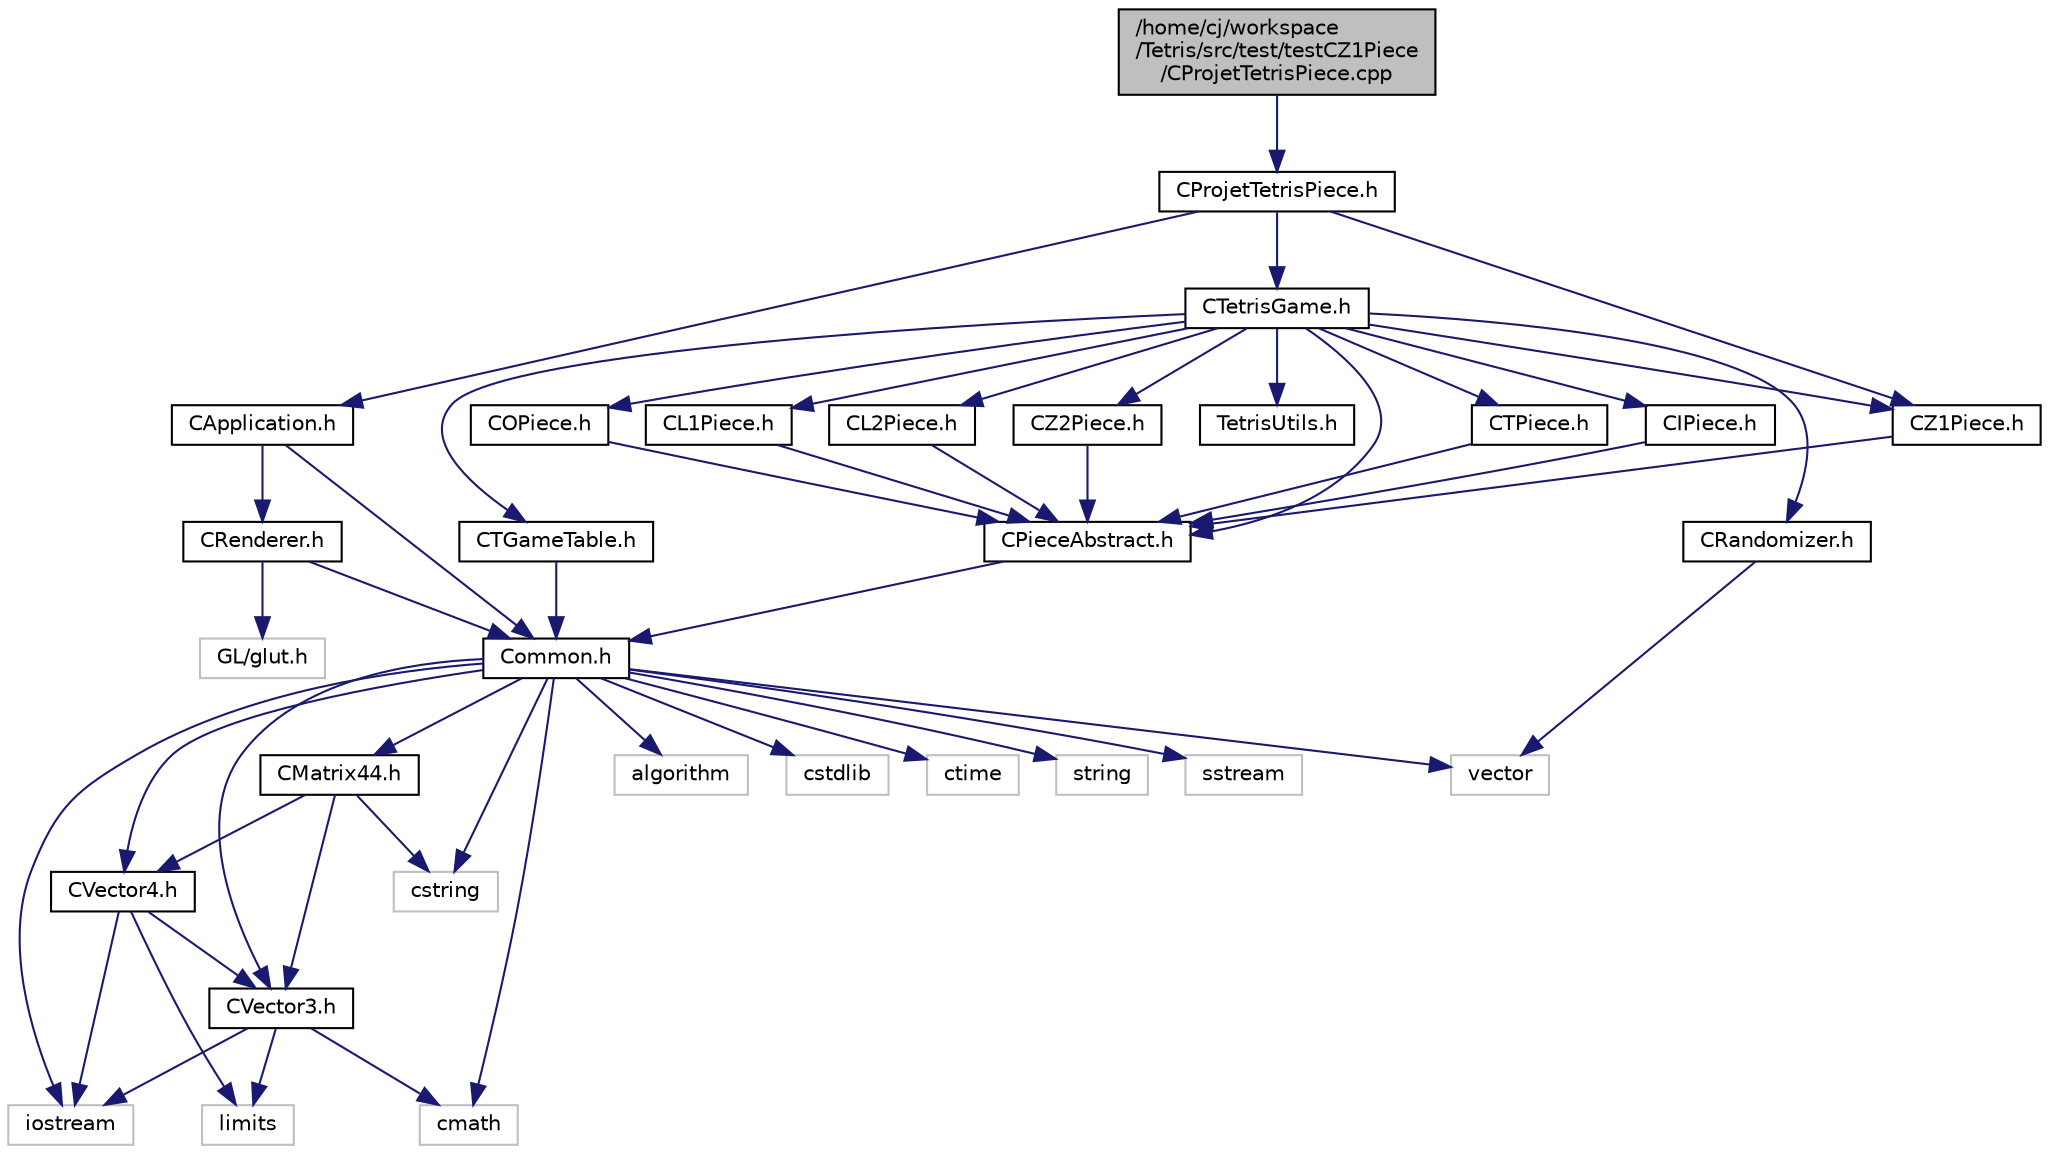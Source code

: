digraph "/home/cj/workspace/Tetris/src/test/testCZ1Piece/CProjetTetrisPiece.cpp"
{
  edge [fontname="Helvetica",fontsize="10",labelfontname="Helvetica",labelfontsize="10"];
  node [fontname="Helvetica",fontsize="10",shape=record];
  Node1 [label="/home/cj/workspace\l/Tetris/src/test/testCZ1Piece\l/CProjetTetrisPiece.cpp",height=0.2,width=0.4,color="black", fillcolor="grey75", style="filled" fontcolor="black"];
  Node1 -> Node2 [color="midnightblue",fontsize="10",style="solid"];
  Node2 [label="CProjetTetrisPiece.h",height=0.2,width=0.4,color="black", fillcolor="white", style="filled",URL="$test_c_z1_piece_2_c_projet_tetris_piece_8h.html"];
  Node2 -> Node3 [color="midnightblue",fontsize="10",style="solid"];
  Node3 [label="CApplication.h",height=0.2,width=0.4,color="black", fillcolor="white", style="filled",URL="$_c_application_8h.html"];
  Node3 -> Node4 [color="midnightblue",fontsize="10",style="solid"];
  Node4 [label="Common.h",height=0.2,width=0.4,color="black", fillcolor="white", style="filled",URL="$_common_8h.html"];
  Node4 -> Node5 [color="midnightblue",fontsize="10",style="solid"];
  Node5 [label="string",height=0.2,width=0.4,color="grey75", fillcolor="white", style="filled"];
  Node4 -> Node6 [color="midnightblue",fontsize="10",style="solid"];
  Node6 [label="sstream",height=0.2,width=0.4,color="grey75", fillcolor="white", style="filled"];
  Node4 -> Node7 [color="midnightblue",fontsize="10",style="solid"];
  Node7 [label="iostream",height=0.2,width=0.4,color="grey75", fillcolor="white", style="filled"];
  Node4 -> Node8 [color="midnightblue",fontsize="10",style="solid"];
  Node8 [label="algorithm",height=0.2,width=0.4,color="grey75", fillcolor="white", style="filled"];
  Node4 -> Node9 [color="midnightblue",fontsize="10",style="solid"];
  Node9 [label="vector",height=0.2,width=0.4,color="grey75", fillcolor="white", style="filled"];
  Node4 -> Node10 [color="midnightblue",fontsize="10",style="solid"];
  Node10 [label="cmath",height=0.2,width=0.4,color="grey75", fillcolor="white", style="filled"];
  Node4 -> Node11 [color="midnightblue",fontsize="10",style="solid"];
  Node11 [label="cstring",height=0.2,width=0.4,color="grey75", fillcolor="white", style="filled"];
  Node4 -> Node12 [color="midnightblue",fontsize="10",style="solid"];
  Node12 [label="cstdlib",height=0.2,width=0.4,color="grey75", fillcolor="white", style="filled"];
  Node4 -> Node13 [color="midnightblue",fontsize="10",style="solid"];
  Node13 [label="ctime",height=0.2,width=0.4,color="grey75", fillcolor="white", style="filled"];
  Node4 -> Node14 [color="midnightblue",fontsize="10",style="solid"];
  Node14 [label="CVector3.h",height=0.2,width=0.4,color="black", fillcolor="white", style="filled",URL="$_c_vector3_8h.html"];
  Node14 -> Node15 [color="midnightblue",fontsize="10",style="solid"];
  Node15 [label="limits",height=0.2,width=0.4,color="grey75", fillcolor="white", style="filled"];
  Node14 -> Node7 [color="midnightblue",fontsize="10",style="solid"];
  Node14 -> Node10 [color="midnightblue",fontsize="10",style="solid"];
  Node4 -> Node16 [color="midnightblue",fontsize="10",style="solid"];
  Node16 [label="CVector4.h",height=0.2,width=0.4,color="black", fillcolor="white", style="filled",URL="$_c_vector4_8h.html"];
  Node16 -> Node15 [color="midnightblue",fontsize="10",style="solid"];
  Node16 -> Node7 [color="midnightblue",fontsize="10",style="solid"];
  Node16 -> Node14 [color="midnightblue",fontsize="10",style="solid"];
  Node4 -> Node17 [color="midnightblue",fontsize="10",style="solid"];
  Node17 [label="CMatrix44.h",height=0.2,width=0.4,color="black", fillcolor="white", style="filled",URL="$_c_matrix44_8h.html"];
  Node17 -> Node14 [color="midnightblue",fontsize="10",style="solid"];
  Node17 -> Node16 [color="midnightblue",fontsize="10",style="solid"];
  Node17 -> Node11 [color="midnightblue",fontsize="10",style="solid"];
  Node3 -> Node18 [color="midnightblue",fontsize="10",style="solid"];
  Node18 [label="CRenderer.h",height=0.2,width=0.4,color="black", fillcolor="white", style="filled",URL="$_c_renderer_8h.html"];
  Node18 -> Node4 [color="midnightblue",fontsize="10",style="solid"];
  Node18 -> Node19 [color="midnightblue",fontsize="10",style="solid"];
  Node19 [label="GL/glut.h",height=0.2,width=0.4,color="grey75", fillcolor="white", style="filled"];
  Node2 -> Node20 [color="midnightblue",fontsize="10",style="solid"];
  Node20 [label="CTetrisGame.h",height=0.2,width=0.4,color="black", fillcolor="white", style="filled",URL="$_c_tetris_game_8h.html"];
  Node20 -> Node21 [color="midnightblue",fontsize="10",style="solid"];
  Node21 [label="CPieceAbstract.h",height=0.2,width=0.4,color="black", fillcolor="white", style="filled",URL="$_c_piece_abstract_8h.html"];
  Node21 -> Node4 [color="midnightblue",fontsize="10",style="solid"];
  Node20 -> Node22 [color="midnightblue",fontsize="10",style="solid"];
  Node22 [label="CIPiece.h",height=0.2,width=0.4,color="black", fillcolor="white", style="filled",URL="$_c_i_piece_8h.html"];
  Node22 -> Node21 [color="midnightblue",fontsize="10",style="solid"];
  Node20 -> Node23 [color="midnightblue",fontsize="10",style="solid"];
  Node23 [label="CTPiece.h",height=0.2,width=0.4,color="black", fillcolor="white", style="filled",URL="$_c_t_piece_8h.html"];
  Node23 -> Node21 [color="midnightblue",fontsize="10",style="solid"];
  Node20 -> Node24 [color="midnightblue",fontsize="10",style="solid"];
  Node24 [label="COPiece.h",height=0.2,width=0.4,color="black", fillcolor="white", style="filled",URL="$_c_o_piece_8h.html"];
  Node24 -> Node21 [color="midnightblue",fontsize="10",style="solid"];
  Node20 -> Node25 [color="midnightblue",fontsize="10",style="solid"];
  Node25 [label="CL1Piece.h",height=0.2,width=0.4,color="black", fillcolor="white", style="filled",URL="$_c_l1_piece_8h.html"];
  Node25 -> Node21 [color="midnightblue",fontsize="10",style="solid"];
  Node20 -> Node26 [color="midnightblue",fontsize="10",style="solid"];
  Node26 [label="CL2Piece.h",height=0.2,width=0.4,color="black", fillcolor="white", style="filled",URL="$_c_l2_piece_8h.html"];
  Node26 -> Node21 [color="midnightblue",fontsize="10",style="solid"];
  Node20 -> Node27 [color="midnightblue",fontsize="10",style="solid"];
  Node27 [label="CZ1Piece.h",height=0.2,width=0.4,color="black", fillcolor="white", style="filled",URL="$_c_z1_piece_8h.html"];
  Node27 -> Node21 [color="midnightblue",fontsize="10",style="solid"];
  Node20 -> Node28 [color="midnightblue",fontsize="10",style="solid"];
  Node28 [label="CZ2Piece.h",height=0.2,width=0.4,color="black", fillcolor="white", style="filled",URL="$_c_z2_piece_8h.html"];
  Node28 -> Node21 [color="midnightblue",fontsize="10",style="solid"];
  Node20 -> Node29 [color="midnightblue",fontsize="10",style="solid"];
  Node29 [label="CTGameTable.h",height=0.2,width=0.4,color="black", fillcolor="white", style="filled",URL="$_c_t_game_table_8h.html"];
  Node29 -> Node4 [color="midnightblue",fontsize="10",style="solid"];
  Node20 -> Node30 [color="midnightblue",fontsize="10",style="solid"];
  Node30 [label="CRandomizer.h",height=0.2,width=0.4,color="black", fillcolor="white", style="filled",URL="$_c_randomizer_8h.html"];
  Node30 -> Node9 [color="midnightblue",fontsize="10",style="solid"];
  Node20 -> Node31 [color="midnightblue",fontsize="10",style="solid"];
  Node31 [label="TetrisUtils.h",height=0.2,width=0.4,color="black", fillcolor="white", style="filled",URL="$_tetris_utils_8h.html"];
  Node2 -> Node27 [color="midnightblue",fontsize="10",style="solid"];
}

